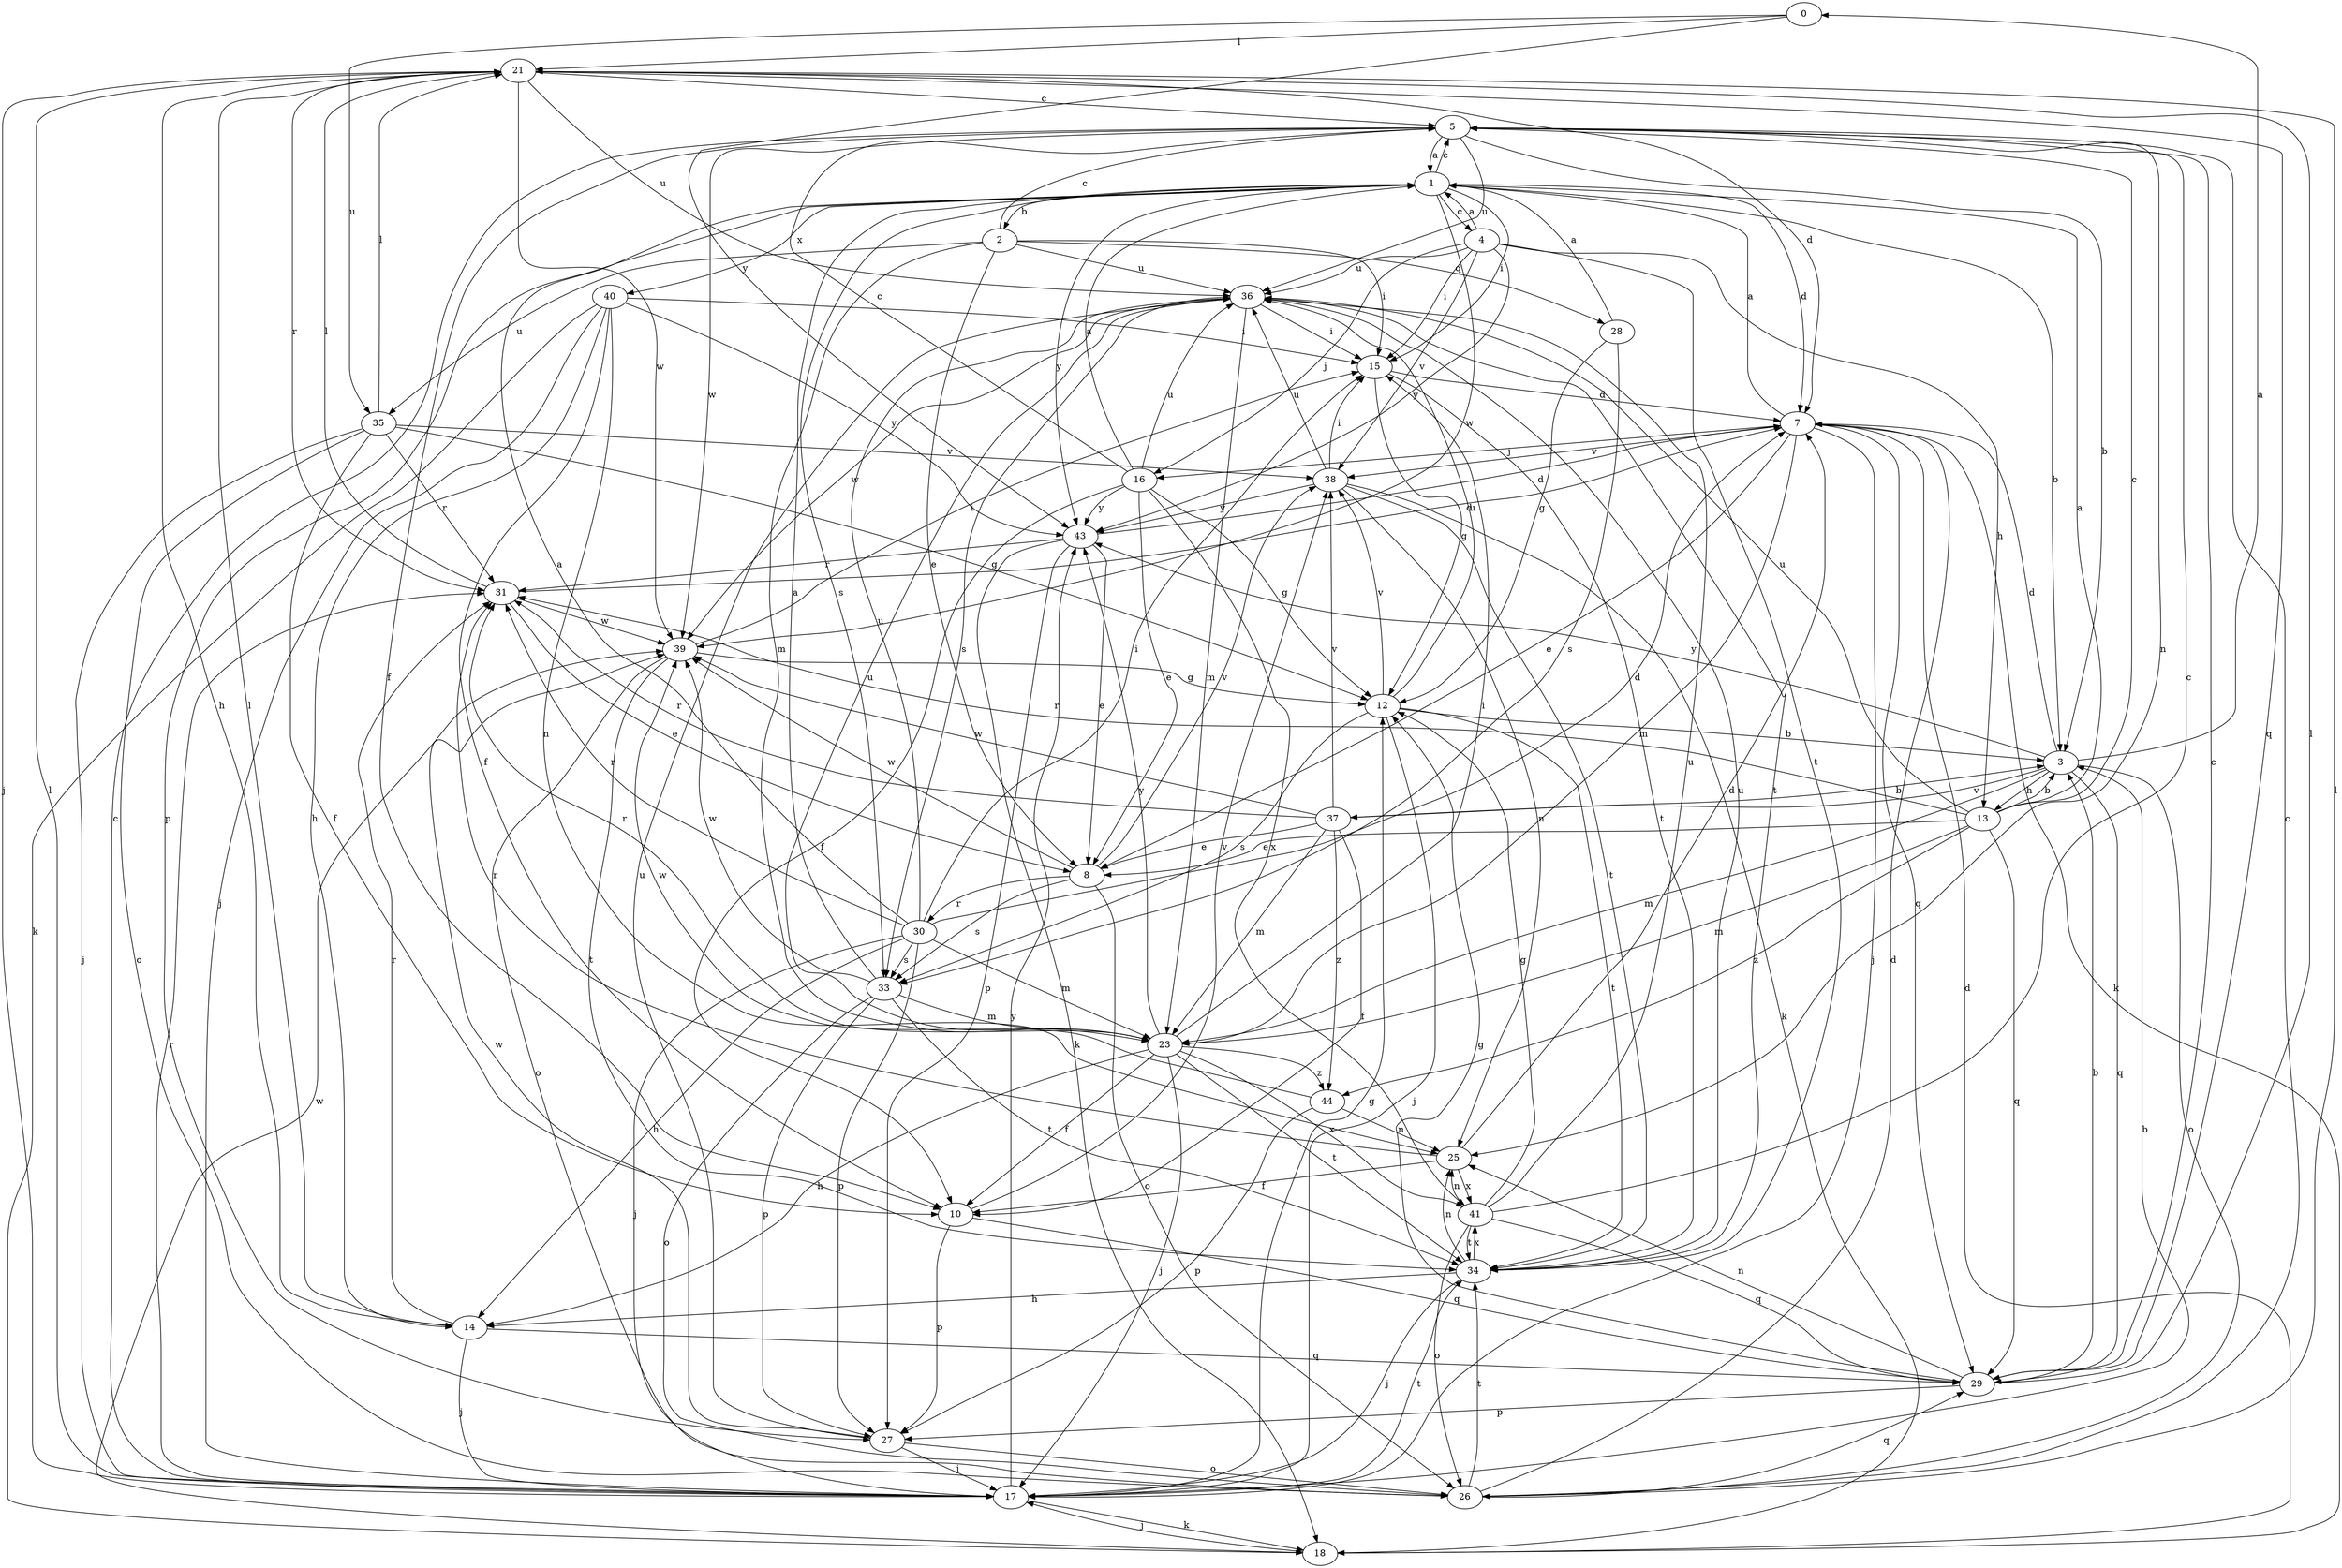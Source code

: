strict digraph  {
0;
1;
2;
3;
4;
5;
7;
8;
10;
12;
13;
14;
15;
16;
17;
18;
21;
23;
25;
26;
27;
28;
29;
30;
31;
33;
34;
35;
36;
37;
38;
39;
40;
41;
43;
44;
0 -> 21  [label=l];
0 -> 35  [label=u];
0 -> 43  [label=y];
1 -> 2  [label=b];
1 -> 3  [label=b];
1 -> 4  [label=c];
1 -> 5  [label=c];
1 -> 7  [label=d];
1 -> 15  [label=i];
1 -> 27  [label=p];
1 -> 33  [label=s];
1 -> 39  [label=w];
1 -> 40  [label=x];
1 -> 43  [label=y];
2 -> 5  [label=c];
2 -> 8  [label=e];
2 -> 15  [label=i];
2 -> 23  [label=m];
2 -> 28  [label=q];
2 -> 35  [label=u];
2 -> 36  [label=u];
3 -> 0  [label=a];
3 -> 7  [label=d];
3 -> 13  [label=h];
3 -> 23  [label=m];
3 -> 26  [label=o];
3 -> 29  [label=q];
3 -> 37  [label=v];
3 -> 43  [label=y];
4 -> 1  [label=a];
4 -> 13  [label=h];
4 -> 15  [label=i];
4 -> 16  [label=j];
4 -> 34  [label=t];
4 -> 36  [label=u];
4 -> 38  [label=v];
4 -> 43  [label=y];
5 -> 1  [label=a];
5 -> 3  [label=b];
5 -> 10  [label=f];
5 -> 25  [label=n];
5 -> 36  [label=u];
5 -> 39  [label=w];
7 -> 1  [label=a];
7 -> 8  [label=e];
7 -> 16  [label=j];
7 -> 17  [label=j];
7 -> 18  [label=k];
7 -> 23  [label=m];
7 -> 29  [label=q];
7 -> 38  [label=v];
8 -> 26  [label=o];
8 -> 30  [label=r];
8 -> 33  [label=s];
8 -> 38  [label=v];
8 -> 39  [label=w];
10 -> 27  [label=p];
10 -> 29  [label=q];
10 -> 38  [label=v];
12 -> 3  [label=b];
12 -> 17  [label=j];
12 -> 33  [label=s];
12 -> 34  [label=t];
12 -> 36  [label=u];
12 -> 38  [label=v];
13 -> 1  [label=a];
13 -> 3  [label=b];
13 -> 5  [label=c];
13 -> 8  [label=e];
13 -> 23  [label=m];
13 -> 29  [label=q];
13 -> 31  [label=r];
13 -> 36  [label=u];
13 -> 44  [label=z];
14 -> 17  [label=j];
14 -> 21  [label=l];
14 -> 29  [label=q];
14 -> 31  [label=r];
15 -> 7  [label=d];
15 -> 12  [label=g];
15 -> 34  [label=t];
16 -> 1  [label=a];
16 -> 5  [label=c];
16 -> 8  [label=e];
16 -> 10  [label=f];
16 -> 12  [label=g];
16 -> 36  [label=u];
16 -> 41  [label=x];
16 -> 43  [label=y];
17 -> 3  [label=b];
17 -> 5  [label=c];
17 -> 12  [label=g];
17 -> 18  [label=k];
17 -> 21  [label=l];
17 -> 31  [label=r];
17 -> 34  [label=t];
17 -> 43  [label=y];
18 -> 7  [label=d];
18 -> 17  [label=j];
18 -> 39  [label=w];
21 -> 5  [label=c];
21 -> 7  [label=d];
21 -> 14  [label=h];
21 -> 17  [label=j];
21 -> 29  [label=q];
21 -> 31  [label=r];
21 -> 36  [label=u];
21 -> 39  [label=w];
23 -> 10  [label=f];
23 -> 14  [label=h];
23 -> 15  [label=i];
23 -> 17  [label=j];
23 -> 31  [label=r];
23 -> 34  [label=t];
23 -> 36  [label=u];
23 -> 41  [label=x];
23 -> 43  [label=y];
23 -> 44  [label=z];
25 -> 7  [label=d];
25 -> 10  [label=f];
25 -> 31  [label=r];
25 -> 41  [label=x];
26 -> 5  [label=c];
26 -> 7  [label=d];
26 -> 21  [label=l];
26 -> 29  [label=q];
26 -> 34  [label=t];
27 -> 17  [label=j];
27 -> 26  [label=o];
27 -> 36  [label=u];
27 -> 39  [label=w];
28 -> 1  [label=a];
28 -> 12  [label=g];
28 -> 33  [label=s];
29 -> 3  [label=b];
29 -> 5  [label=c];
29 -> 12  [label=g];
29 -> 21  [label=l];
29 -> 25  [label=n];
29 -> 27  [label=p];
30 -> 1  [label=a];
30 -> 7  [label=d];
30 -> 14  [label=h];
30 -> 15  [label=i];
30 -> 17  [label=j];
30 -> 23  [label=m];
30 -> 27  [label=p];
30 -> 31  [label=r];
30 -> 33  [label=s];
30 -> 36  [label=u];
31 -> 7  [label=d];
31 -> 8  [label=e];
31 -> 21  [label=l];
31 -> 39  [label=w];
33 -> 1  [label=a];
33 -> 23  [label=m];
33 -> 26  [label=o];
33 -> 27  [label=p];
33 -> 34  [label=t];
33 -> 39  [label=w];
34 -> 14  [label=h];
34 -> 17  [label=j];
34 -> 25  [label=n];
34 -> 36  [label=u];
34 -> 41  [label=x];
35 -> 10  [label=f];
35 -> 12  [label=g];
35 -> 17  [label=j];
35 -> 21  [label=l];
35 -> 26  [label=o];
35 -> 31  [label=r];
35 -> 38  [label=v];
36 -> 15  [label=i];
36 -> 23  [label=m];
36 -> 33  [label=s];
36 -> 34  [label=t];
36 -> 39  [label=w];
37 -> 3  [label=b];
37 -> 8  [label=e];
37 -> 10  [label=f];
37 -> 23  [label=m];
37 -> 31  [label=r];
37 -> 38  [label=v];
37 -> 39  [label=w];
37 -> 44  [label=z];
38 -> 15  [label=i];
38 -> 18  [label=k];
38 -> 25  [label=n];
38 -> 34  [label=t];
38 -> 36  [label=u];
38 -> 43  [label=y];
39 -> 12  [label=g];
39 -> 15  [label=i];
39 -> 26  [label=o];
39 -> 34  [label=t];
40 -> 10  [label=f];
40 -> 14  [label=h];
40 -> 15  [label=i];
40 -> 17  [label=j];
40 -> 18  [label=k];
40 -> 25  [label=n];
40 -> 43  [label=y];
41 -> 5  [label=c];
41 -> 12  [label=g];
41 -> 25  [label=n];
41 -> 26  [label=o];
41 -> 29  [label=q];
41 -> 34  [label=t];
41 -> 36  [label=u];
43 -> 7  [label=d];
43 -> 8  [label=e];
43 -> 18  [label=k];
43 -> 27  [label=p];
43 -> 31  [label=r];
44 -> 25  [label=n];
44 -> 27  [label=p];
44 -> 39  [label=w];
}
